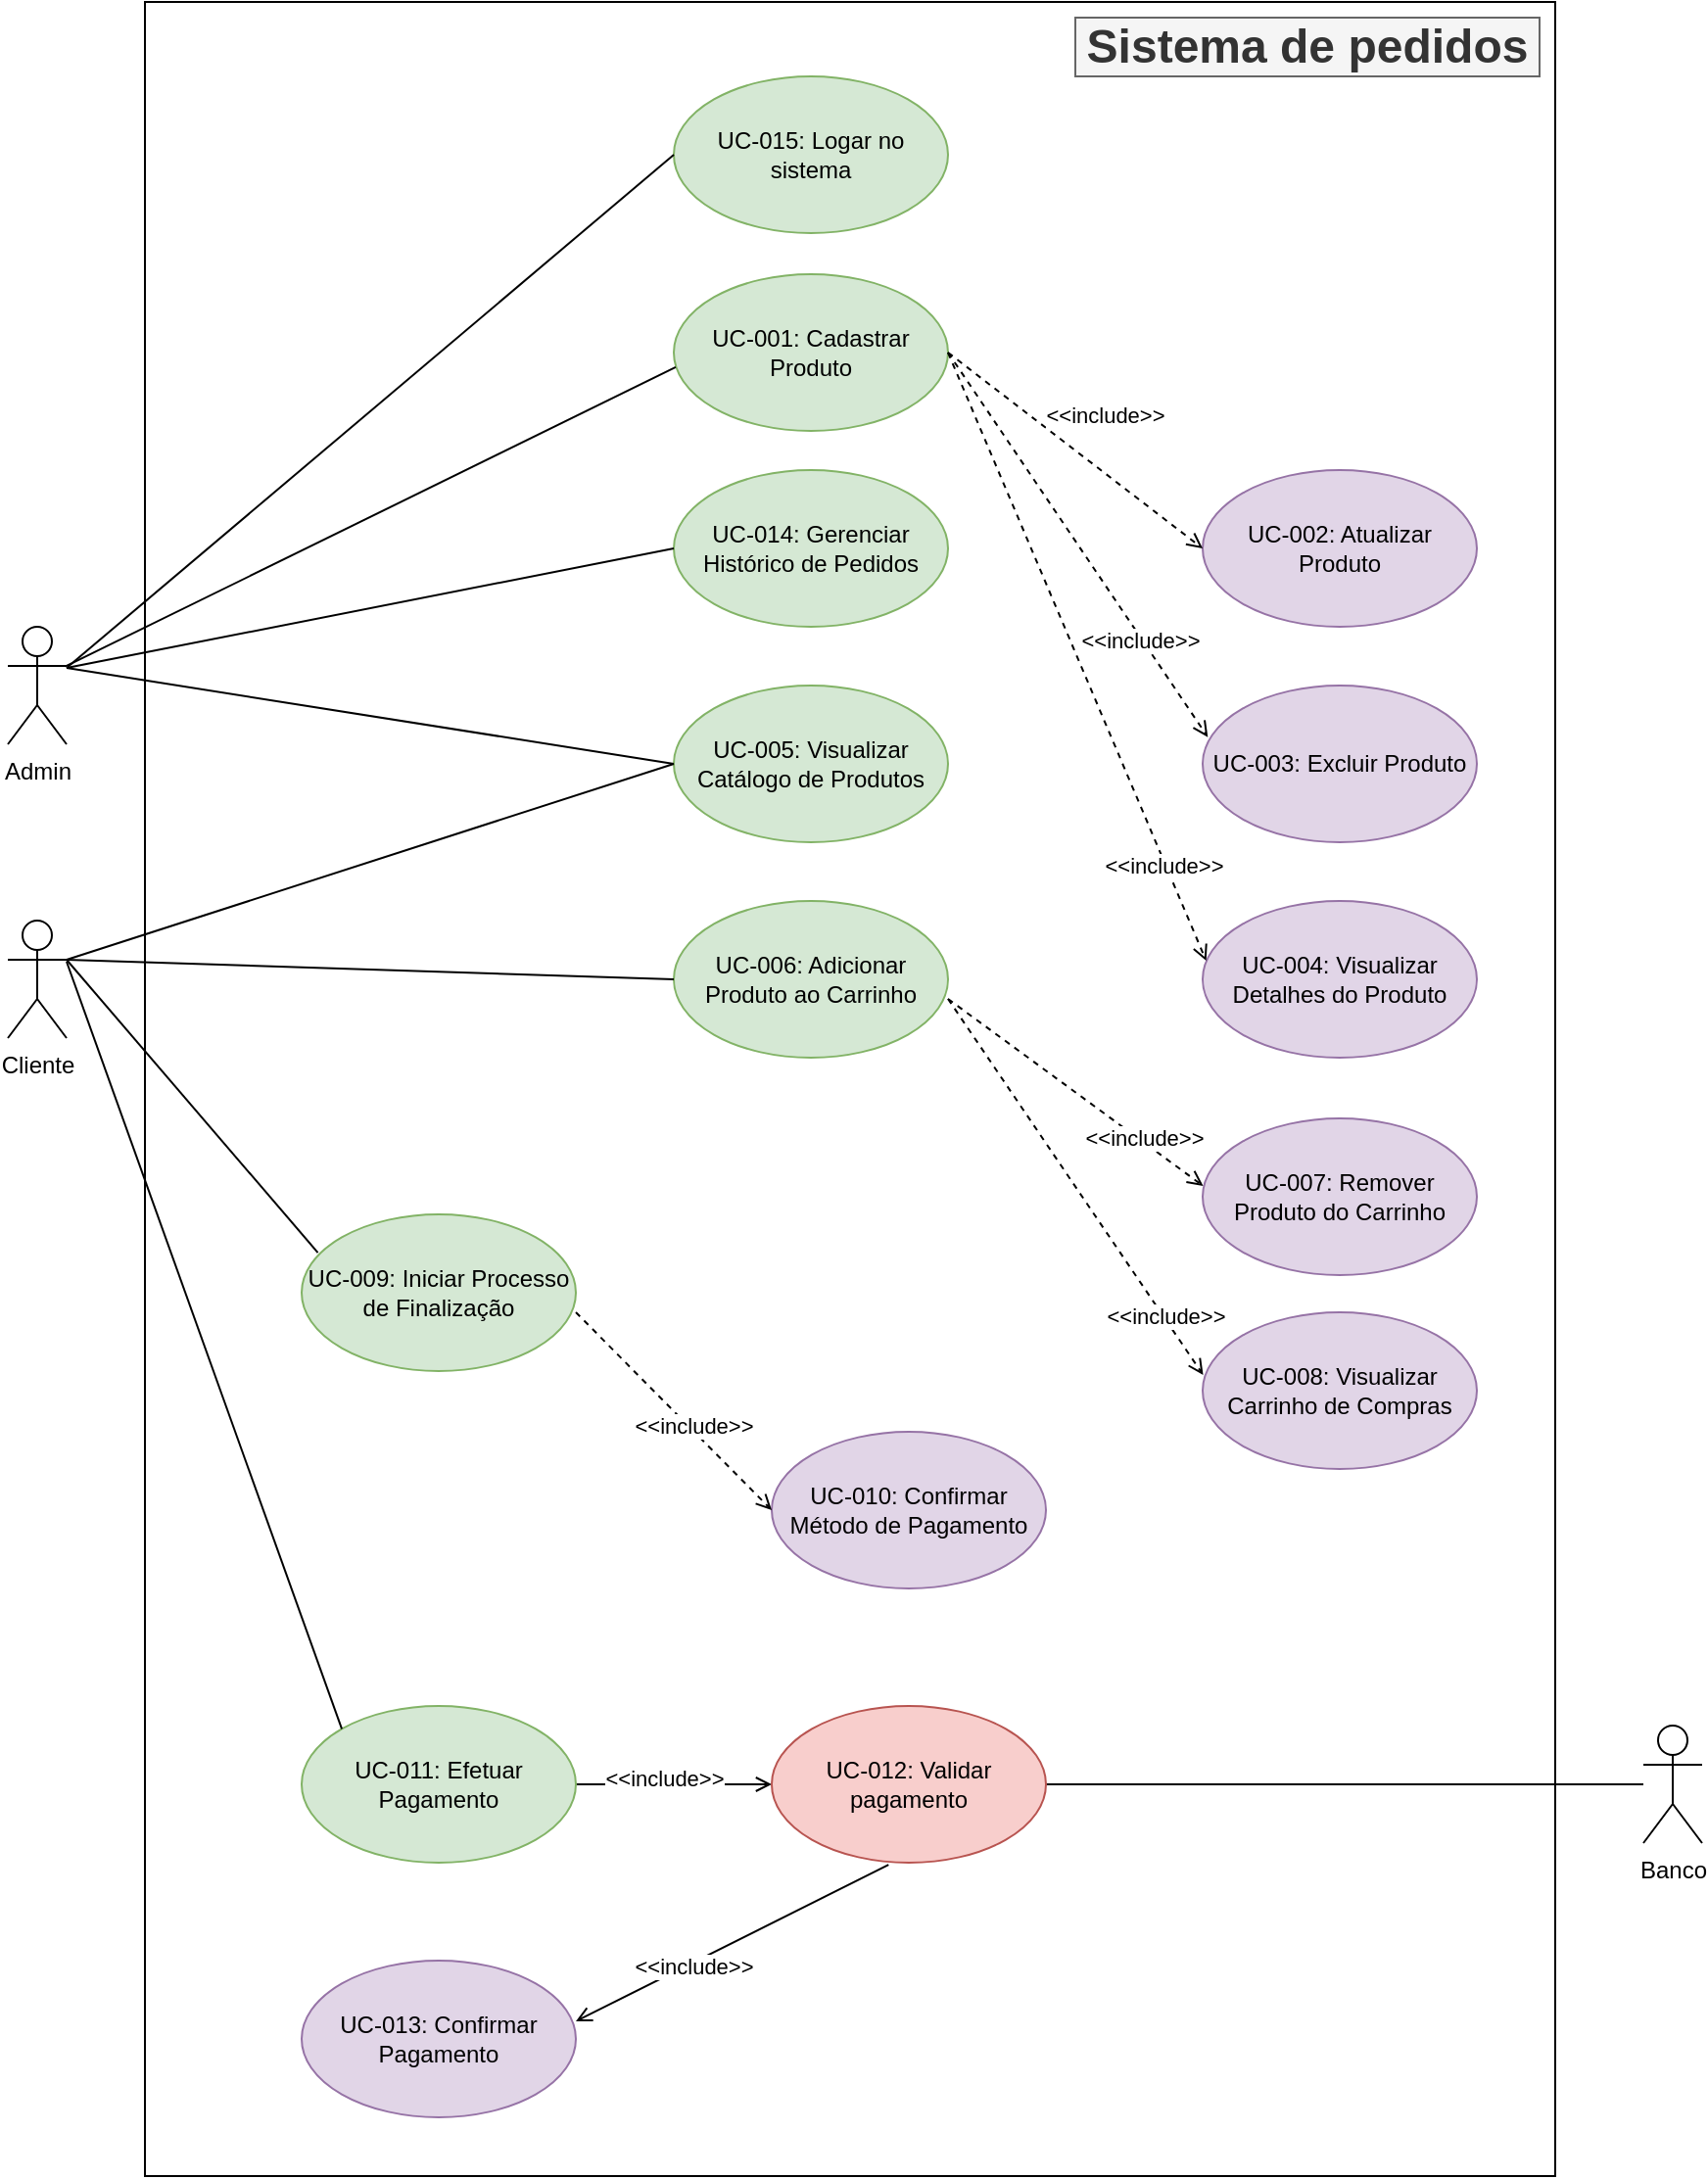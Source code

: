 <mxfile version="22.0.2" type="device">
  <diagram name="Página-1" id="W6izbr8vsnEv96tSZ8d3">
    <mxGraphModel dx="880" dy="1701" grid="1" gridSize="10" guides="1" tooltips="1" connect="1" arrows="1" fold="1" page="1" pageScale="1" pageWidth="827" pageHeight="1169" math="0" shadow="0">
      <root>
        <mxCell id="0" />
        <mxCell id="1" parent="0" />
        <mxCell id="yrLcCONhPHAIHU8TGo7k-82" value="" style="rounded=0;whiteSpace=wrap;html=1;" parent="1" vertex="1">
          <mxGeometry x="120" y="-120" width="720" height="1110" as="geometry" />
        </mxCell>
        <mxCell id="yrLcCONhPHAIHU8TGo7k-1" value="UC-001: Cadastrar Produto" style="ellipse;whiteSpace=wrap;html=1;fillColor=#d5e8d4;strokeColor=#82b366;" parent="1" vertex="1">
          <mxGeometry x="390" y="19" width="140" height="80" as="geometry" />
        </mxCell>
        <mxCell id="yrLcCONhPHAIHU8TGo7k-2" value="UC-002: Atualizar Produto" style="ellipse;whiteSpace=wrap;html=1;fillColor=#e1d5e7;strokeColor=#9673a6;" parent="1" vertex="1">
          <mxGeometry x="660" y="119" width="140" height="80" as="geometry" />
        </mxCell>
        <mxCell id="yrLcCONhPHAIHU8TGo7k-3" value="UC-003: Excluir Produto" style="ellipse;whiteSpace=wrap;html=1;fillColor=#e1d5e7;strokeColor=#9673a6;" parent="1" vertex="1">
          <mxGeometry x="660" y="229" width="140" height="80" as="geometry" />
        </mxCell>
        <mxCell id="yrLcCONhPHAIHU8TGo7k-4" value="UC-004: Visualizar Detalhes do Produto" style="ellipse;whiteSpace=wrap;html=1;fillColor=#e1d5e7;strokeColor=#9673a6;" parent="1" vertex="1">
          <mxGeometry x="660" y="339" width="140" height="80" as="geometry" />
        </mxCell>
        <mxCell id="yrLcCONhPHAIHU8TGo7k-5" value="UC-005: Visualizar Catálogo de Produtos" style="ellipse;whiteSpace=wrap;html=1;fillColor=#d5e8d4;strokeColor=#82b366;" parent="1" vertex="1">
          <mxGeometry x="390" y="229" width="140" height="80" as="geometry" />
        </mxCell>
        <mxCell id="yrLcCONhPHAIHU8TGo7k-6" value="UC-006: Adicionar Produto ao Carrinho" style="ellipse;whiteSpace=wrap;html=1;fillColor=#d5e8d4;strokeColor=#82b366;" parent="1" vertex="1">
          <mxGeometry x="390" y="339" width="140" height="80" as="geometry" />
        </mxCell>
        <mxCell id="yrLcCONhPHAIHU8TGo7k-7" value="UC-007: Remover Produto do Carrinho" style="ellipse;whiteSpace=wrap;html=1;fillColor=#e1d5e7;strokeColor=#9673a6;" parent="1" vertex="1">
          <mxGeometry x="660" y="450" width="140" height="80" as="geometry" />
        </mxCell>
        <mxCell id="yrLcCONhPHAIHU8TGo7k-17" value="UC-008: Visualizar Carrinho de Compras" style="ellipse;whiteSpace=wrap;html=1;fillColor=#e1d5e7;strokeColor=#9673a6;" parent="1" vertex="1">
          <mxGeometry x="660" y="549" width="140" height="80" as="geometry" />
        </mxCell>
        <mxCell id="yrLcCONhPHAIHU8TGo7k-18" value="UC-009: Iniciar Processo de Finalização" style="ellipse;whiteSpace=wrap;html=1;fillColor=#d5e8d4;strokeColor=#82b366;" parent="1" vertex="1">
          <mxGeometry x="200" y="499" width="140" height="80" as="geometry" />
        </mxCell>
        <mxCell id="yrLcCONhPHAIHU8TGo7k-20" value="UC-010: Confirmar Método de Pagamento" style="ellipse;whiteSpace=wrap;html=1;fillColor=#e1d5e7;strokeColor=#9673a6;" parent="1" vertex="1">
          <mxGeometry x="440" y="610" width="140" height="80" as="geometry" />
        </mxCell>
        <mxCell id="yrLcCONhPHAIHU8TGo7k-78" style="edgeStyle=orthogonalEdgeStyle;rounded=0;orthogonalLoop=1;jettySize=auto;html=1;entryX=0;entryY=0.5;entryDx=0;entryDy=0;endArrow=open;endFill=0;" parent="1" source="yrLcCONhPHAIHU8TGo7k-23" target="yrLcCONhPHAIHU8TGo7k-76" edge="1">
          <mxGeometry relative="1" as="geometry" />
        </mxCell>
        <mxCell id="w_v6uISy2CoZy6Q2dgt_-1" value="&amp;lt;&amp;lt;include&amp;gt;&amp;gt;" style="edgeLabel;html=1;align=center;verticalAlign=middle;resizable=0;points=[];" parent="yrLcCONhPHAIHU8TGo7k-78" vertex="1" connectable="0">
          <mxGeometry x="-0.275" y="3" relative="1" as="geometry">
            <mxPoint x="8" as="offset" />
          </mxGeometry>
        </mxCell>
        <mxCell id="yrLcCONhPHAIHU8TGo7k-23" value="UC-011: Efetuar Pagamento" style="ellipse;whiteSpace=wrap;html=1;fillColor=#d5e8d4;strokeColor=#82b366;" parent="1" vertex="1">
          <mxGeometry x="200" y="750" width="140" height="80" as="geometry" />
        </mxCell>
        <mxCell id="yrLcCONhPHAIHU8TGo7k-24" value="UC-013: Confirmar Pagamento" style="ellipse;whiteSpace=wrap;html=1;fillColor=#e1d5e7;strokeColor=#9673a6;" parent="1" vertex="1">
          <mxGeometry x="200" y="880" width="140" height="80" as="geometry" />
        </mxCell>
        <mxCell id="yrLcCONhPHAIHU8TGo7k-31" value="" style="endArrow=open;html=1;rounded=0;exitX=1;exitY=0.5;exitDx=0;exitDy=0;entryX=0;entryY=0.5;entryDx=0;entryDy=0;dashed=1;endFill=0;" parent="1" source="yrLcCONhPHAIHU8TGo7k-1" target="yrLcCONhPHAIHU8TGo7k-2" edge="1">
          <mxGeometry width="50" height="50" relative="1" as="geometry">
            <mxPoint x="530" y="269" as="sourcePoint" />
            <mxPoint x="580" y="219" as="targetPoint" />
          </mxGeometry>
        </mxCell>
        <mxCell id="yrLcCONhPHAIHU8TGo7k-34" value="&amp;lt;&amp;lt;include&amp;gt;&amp;gt;" style="edgeLabel;html=1;align=center;verticalAlign=middle;resizable=0;points=[];" parent="yrLcCONhPHAIHU8TGo7k-31" vertex="1" connectable="0">
          <mxGeometry x="-0.362" y="1" relative="1" as="geometry">
            <mxPoint x="38" y="1" as="offset" />
          </mxGeometry>
        </mxCell>
        <mxCell id="yrLcCONhPHAIHU8TGo7k-32" value="" style="endArrow=open;html=1;rounded=0;exitX=1;exitY=0.5;exitDx=0;exitDy=0;entryX=0.019;entryY=0.329;entryDx=0;entryDy=0;dashed=1;endFill=0;entryPerimeter=0;" parent="1" source="yrLcCONhPHAIHU8TGo7k-1" target="yrLcCONhPHAIHU8TGo7k-3" edge="1">
          <mxGeometry width="50" height="50" relative="1" as="geometry">
            <mxPoint x="540" y="169" as="sourcePoint" />
            <mxPoint x="630" y="169" as="targetPoint" />
          </mxGeometry>
        </mxCell>
        <mxCell id="yrLcCONhPHAIHU8TGo7k-35" value="&amp;lt;&amp;lt;include&amp;gt;&amp;gt;" style="edgeLabel;html=1;align=center;verticalAlign=middle;resizable=0;points=[];" parent="yrLcCONhPHAIHU8TGo7k-32" vertex="1" connectable="0">
          <mxGeometry x="0.489" y="-1" relative="1" as="geometry">
            <mxPoint as="offset" />
          </mxGeometry>
        </mxCell>
        <mxCell id="yrLcCONhPHAIHU8TGo7k-33" value="" style="endArrow=open;html=1;rounded=0;entryX=0.013;entryY=0.382;entryDx=0;entryDy=0;dashed=1;endFill=0;entryPerimeter=0;exitX=1;exitY=0.5;exitDx=0;exitDy=0;" parent="1" source="yrLcCONhPHAIHU8TGo7k-1" target="yrLcCONhPHAIHU8TGo7k-4" edge="1">
          <mxGeometry width="50" height="50" relative="1" as="geometry">
            <mxPoint x="530" y="159" as="sourcePoint" />
            <mxPoint x="633" y="265" as="targetPoint" />
          </mxGeometry>
        </mxCell>
        <mxCell id="yrLcCONhPHAIHU8TGo7k-36" value="&amp;lt;&amp;lt;include&amp;gt;&amp;gt;" style="edgeLabel;html=1;align=center;verticalAlign=middle;resizable=0;points=[];" parent="yrLcCONhPHAIHU8TGo7k-33" vertex="1" connectable="0">
          <mxGeometry x="0.682" y="-1" relative="1" as="geometry">
            <mxPoint as="offset" />
          </mxGeometry>
        </mxCell>
        <mxCell id="yrLcCONhPHAIHU8TGo7k-39" value="" style="endArrow=open;html=1;rounded=0;entryX=0.002;entryY=0.4;entryDx=0;entryDy=0;dashed=1;endFill=0;entryPerimeter=0;" parent="1" target="yrLcCONhPHAIHU8TGo7k-17" edge="1">
          <mxGeometry width="50" height="50" relative="1" as="geometry">
            <mxPoint x="530" y="389" as="sourcePoint" />
            <mxPoint x="661" y="486" as="targetPoint" />
          </mxGeometry>
        </mxCell>
        <mxCell id="yrLcCONhPHAIHU8TGo7k-40" value="&amp;lt;&amp;lt;include&amp;gt;&amp;gt;" style="edgeLabel;html=1;align=center;verticalAlign=middle;resizable=0;points=[];" parent="yrLcCONhPHAIHU8TGo7k-39" vertex="1" connectable="0">
          <mxGeometry x="0.682" y="-1" relative="1" as="geometry">
            <mxPoint x="2" as="offset" />
          </mxGeometry>
        </mxCell>
        <mxCell id="yrLcCONhPHAIHU8TGo7k-41" value="" style="endArrow=open;html=1;rounded=0;dashed=1;endFill=0;entryX=0.002;entryY=0.431;entryDx=0;entryDy=0;entryPerimeter=0;" parent="1" target="yrLcCONhPHAIHU8TGo7k-7" edge="1">
          <mxGeometry width="50" height="50" relative="1" as="geometry">
            <mxPoint x="530" y="389" as="sourcePoint" />
            <mxPoint x="540" y="619" as="targetPoint" />
          </mxGeometry>
        </mxCell>
        <mxCell id="yrLcCONhPHAIHU8TGo7k-42" value="&amp;lt;&amp;lt;include&amp;gt;&amp;gt;" style="edgeLabel;html=1;align=center;verticalAlign=middle;resizable=0;points=[];" parent="yrLcCONhPHAIHU8TGo7k-41" vertex="1" connectable="0">
          <mxGeometry x="0.682" y="-1" relative="1" as="geometry">
            <mxPoint x="-9" y="-10" as="offset" />
          </mxGeometry>
        </mxCell>
        <mxCell id="yrLcCONhPHAIHU8TGo7k-45" value="" style="endArrow=open;html=1;rounded=0;dashed=1;endFill=0;entryX=0;entryY=0.5;entryDx=0;entryDy=0;" parent="1" target="yrLcCONhPHAIHU8TGo7k-20" edge="1">
          <mxGeometry width="50" height="50" relative="1" as="geometry">
            <mxPoint x="340" y="549" as="sourcePoint" />
            <mxPoint x="426" y="597" as="targetPoint" />
          </mxGeometry>
        </mxCell>
        <mxCell id="9QgJL9fJP26Fvy3BkaIX-1" value="&amp;lt;&amp;lt;include&amp;gt;&amp;gt;" style="edgeLabel;html=1;align=center;verticalAlign=middle;resizable=0;points=[];" parent="yrLcCONhPHAIHU8TGo7k-45" vertex="1" connectable="0">
          <mxGeometry x="0.174" y="2" relative="1" as="geometry">
            <mxPoint as="offset" />
          </mxGeometry>
        </mxCell>
        <mxCell id="yrLcCONhPHAIHU8TGo7k-55" value="" style="endArrow=open;html=1;rounded=0;exitX=0.426;exitY=1.013;exitDx=0;exitDy=0;endFill=0;entryX=1;entryY=0.387;entryDx=0;entryDy=0;entryPerimeter=0;exitPerimeter=0;" parent="1" source="yrLcCONhPHAIHU8TGo7k-76" target="yrLcCONhPHAIHU8TGo7k-24" edge="1">
          <mxGeometry width="50" height="50" relative="1" as="geometry">
            <mxPoint x="200" y="750" as="sourcePoint" />
            <mxPoint x="160" y="850" as="targetPoint" />
          </mxGeometry>
        </mxCell>
        <mxCell id="yrLcCONhPHAIHU8TGo7k-81" value="&amp;lt;&amp;lt;include&amp;gt;&amp;gt;" style="edgeLabel;html=1;align=center;verticalAlign=middle;resizable=0;points=[];" parent="yrLcCONhPHAIHU8TGo7k-55" vertex="1" connectable="0">
          <mxGeometry x="0.259" y="1" relative="1" as="geometry">
            <mxPoint as="offset" />
          </mxGeometry>
        </mxCell>
        <mxCell id="yrLcCONhPHAIHU8TGo7k-58" value="Admin" style="shape=umlActor;verticalLabelPosition=bottom;verticalAlign=top;html=1;outlineConnect=0;" parent="1" vertex="1">
          <mxGeometry x="50" y="199" width="30" height="60" as="geometry" />
        </mxCell>
        <mxCell id="yrLcCONhPHAIHU8TGo7k-60" value="" style="endArrow=none;html=1;rounded=0;exitX=1;exitY=0.333;exitDx=0;exitDy=0;exitPerimeter=0;entryX=0.007;entryY=0.593;entryDx=0;entryDy=0;entryPerimeter=0;" parent="1" source="yrLcCONhPHAIHU8TGo7k-58" target="yrLcCONhPHAIHU8TGo7k-1" edge="1">
          <mxGeometry width="50" height="50" relative="1" as="geometry">
            <mxPoint x="510" y="339" as="sourcePoint" />
            <mxPoint x="560" y="289" as="targetPoint" />
          </mxGeometry>
        </mxCell>
        <mxCell id="yrLcCONhPHAIHU8TGo7k-61" value="" style="endArrow=none;html=1;rounded=0;entryX=0;entryY=0.5;entryDx=0;entryDy=0;" parent="1" target="yrLcCONhPHAIHU8TGo7k-5" edge="1">
          <mxGeometry width="50" height="50" relative="1" as="geometry">
            <mxPoint x="80" y="220" as="sourcePoint" />
            <mxPoint x="401" y="176" as="targetPoint" />
          </mxGeometry>
        </mxCell>
        <mxCell id="yrLcCONhPHAIHU8TGo7k-67" value="Cliente" style="shape=umlActor;verticalLabelPosition=bottom;verticalAlign=top;html=1;outlineConnect=0;" parent="1" vertex="1">
          <mxGeometry x="50" y="349" width="30" height="60" as="geometry" />
        </mxCell>
        <mxCell id="yrLcCONhPHAIHU8TGo7k-68" value="" style="endArrow=none;html=1;rounded=0;entryX=0;entryY=0.5;entryDx=0;entryDy=0;exitX=1;exitY=0.333;exitDx=0;exitDy=0;exitPerimeter=0;" parent="1" source="yrLcCONhPHAIHU8TGo7k-67" target="yrLcCONhPHAIHU8TGo7k-5" edge="1">
          <mxGeometry width="50" height="50" relative="1" as="geometry">
            <mxPoint x="260" y="239" as="sourcePoint" />
            <mxPoint x="400" y="279" as="targetPoint" />
          </mxGeometry>
        </mxCell>
        <mxCell id="yrLcCONhPHAIHU8TGo7k-69" value="" style="endArrow=none;html=1;rounded=0;entryX=0;entryY=0.5;entryDx=0;entryDy=0;" parent="1" target="yrLcCONhPHAIHU8TGo7k-6" edge="1">
          <mxGeometry width="50" height="50" relative="1" as="geometry">
            <mxPoint x="80" y="369" as="sourcePoint" />
            <mxPoint x="400" y="279" as="targetPoint" />
          </mxGeometry>
        </mxCell>
        <mxCell id="yrLcCONhPHAIHU8TGo7k-70" value="" style="endArrow=none;html=1;rounded=0;entryX=0.059;entryY=0.244;entryDx=0;entryDy=0;entryPerimeter=0;" parent="1" target="yrLcCONhPHAIHU8TGo7k-18" edge="1">
          <mxGeometry width="50" height="50" relative="1" as="geometry">
            <mxPoint x="80" y="369" as="sourcePoint" />
            <mxPoint x="400" y="389" as="targetPoint" />
          </mxGeometry>
        </mxCell>
        <mxCell id="yrLcCONhPHAIHU8TGo7k-71" value="" style="endArrow=none;html=1;rounded=0;entryX=0;entryY=0;entryDx=0;entryDy=0;" parent="1" target="yrLcCONhPHAIHU8TGo7k-23" edge="1">
          <mxGeometry width="50" height="50" relative="1" as="geometry">
            <mxPoint x="80" y="370" as="sourcePoint" />
            <mxPoint x="21" y="699" as="targetPoint" />
          </mxGeometry>
        </mxCell>
        <mxCell id="yrLcCONhPHAIHU8TGo7k-72" value="UC-014: Gerenciar Histórico de Pedidos" style="ellipse;whiteSpace=wrap;html=1;fillColor=#d5e8d4;strokeColor=#82b366;" parent="1" vertex="1">
          <mxGeometry x="390" y="119" width="140" height="80" as="geometry" />
        </mxCell>
        <mxCell id="yrLcCONhPHAIHU8TGo7k-73" value="" style="endArrow=none;html=1;rounded=0;entryX=0;entryY=0.5;entryDx=0;entryDy=0;" parent="1" target="yrLcCONhPHAIHU8TGo7k-72" edge="1">
          <mxGeometry width="50" height="50" relative="1" as="geometry">
            <mxPoint x="80" y="220" as="sourcePoint" />
            <mxPoint x="401" y="76" as="targetPoint" />
          </mxGeometry>
        </mxCell>
        <mxCell id="yrLcCONhPHAIHU8TGo7k-80" style="edgeStyle=orthogonalEdgeStyle;rounded=0;orthogonalLoop=1;jettySize=auto;html=1;entryX=1;entryY=0.5;entryDx=0;entryDy=0;endArrow=none;endFill=0;" parent="1" source="yrLcCONhPHAIHU8TGo7k-75" target="yrLcCONhPHAIHU8TGo7k-76" edge="1">
          <mxGeometry relative="1" as="geometry" />
        </mxCell>
        <mxCell id="yrLcCONhPHAIHU8TGo7k-75" value="Banco" style="shape=umlActor;verticalLabelPosition=bottom;verticalAlign=top;html=1;outlineConnect=0;" parent="1" vertex="1">
          <mxGeometry x="885" y="760" width="30" height="60" as="geometry" />
        </mxCell>
        <mxCell id="yrLcCONhPHAIHU8TGo7k-76" value="UC-012: Validar pagamento" style="ellipse;whiteSpace=wrap;html=1;fillColor=#f8cecc;strokeColor=#b85450;" parent="1" vertex="1">
          <mxGeometry x="440" y="750" width="140" height="80" as="geometry" />
        </mxCell>
        <mxCell id="yrLcCONhPHAIHU8TGo7k-85" value="&lt;font style=&quot;font-size: 24px;&quot;&gt;&lt;b&gt;Sistema de pedidos&lt;/b&gt;&lt;/font&gt;" style="text;html=1;strokeColor=#666666;fillColor=#f5f5f5;align=center;verticalAlign=middle;whiteSpace=wrap;rounded=0;fontColor=#333333;" parent="1" vertex="1">
          <mxGeometry x="595" y="-112" width="237" height="30" as="geometry" />
        </mxCell>
        <mxCell id="tIWi5p3lr-2s4Q_048i9-1" value="UC-015: Logar no sistema" style="ellipse;whiteSpace=wrap;html=1;fillColor=#d5e8d4;strokeColor=#82b366;" parent="1" vertex="1">
          <mxGeometry x="390" y="-82" width="140" height="80" as="geometry" />
        </mxCell>
        <mxCell id="tIWi5p3lr-2s4Q_048i9-2" value="" style="endArrow=none;html=1;rounded=0;entryX=0;entryY=0.5;entryDx=0;entryDy=0;" parent="1" target="tIWi5p3lr-2s4Q_048i9-1" edge="1">
          <mxGeometry width="50" height="50" relative="1" as="geometry">
            <mxPoint x="80" y="220" as="sourcePoint" />
            <mxPoint x="401" y="76" as="targetPoint" />
          </mxGeometry>
        </mxCell>
      </root>
    </mxGraphModel>
  </diagram>
</mxfile>
